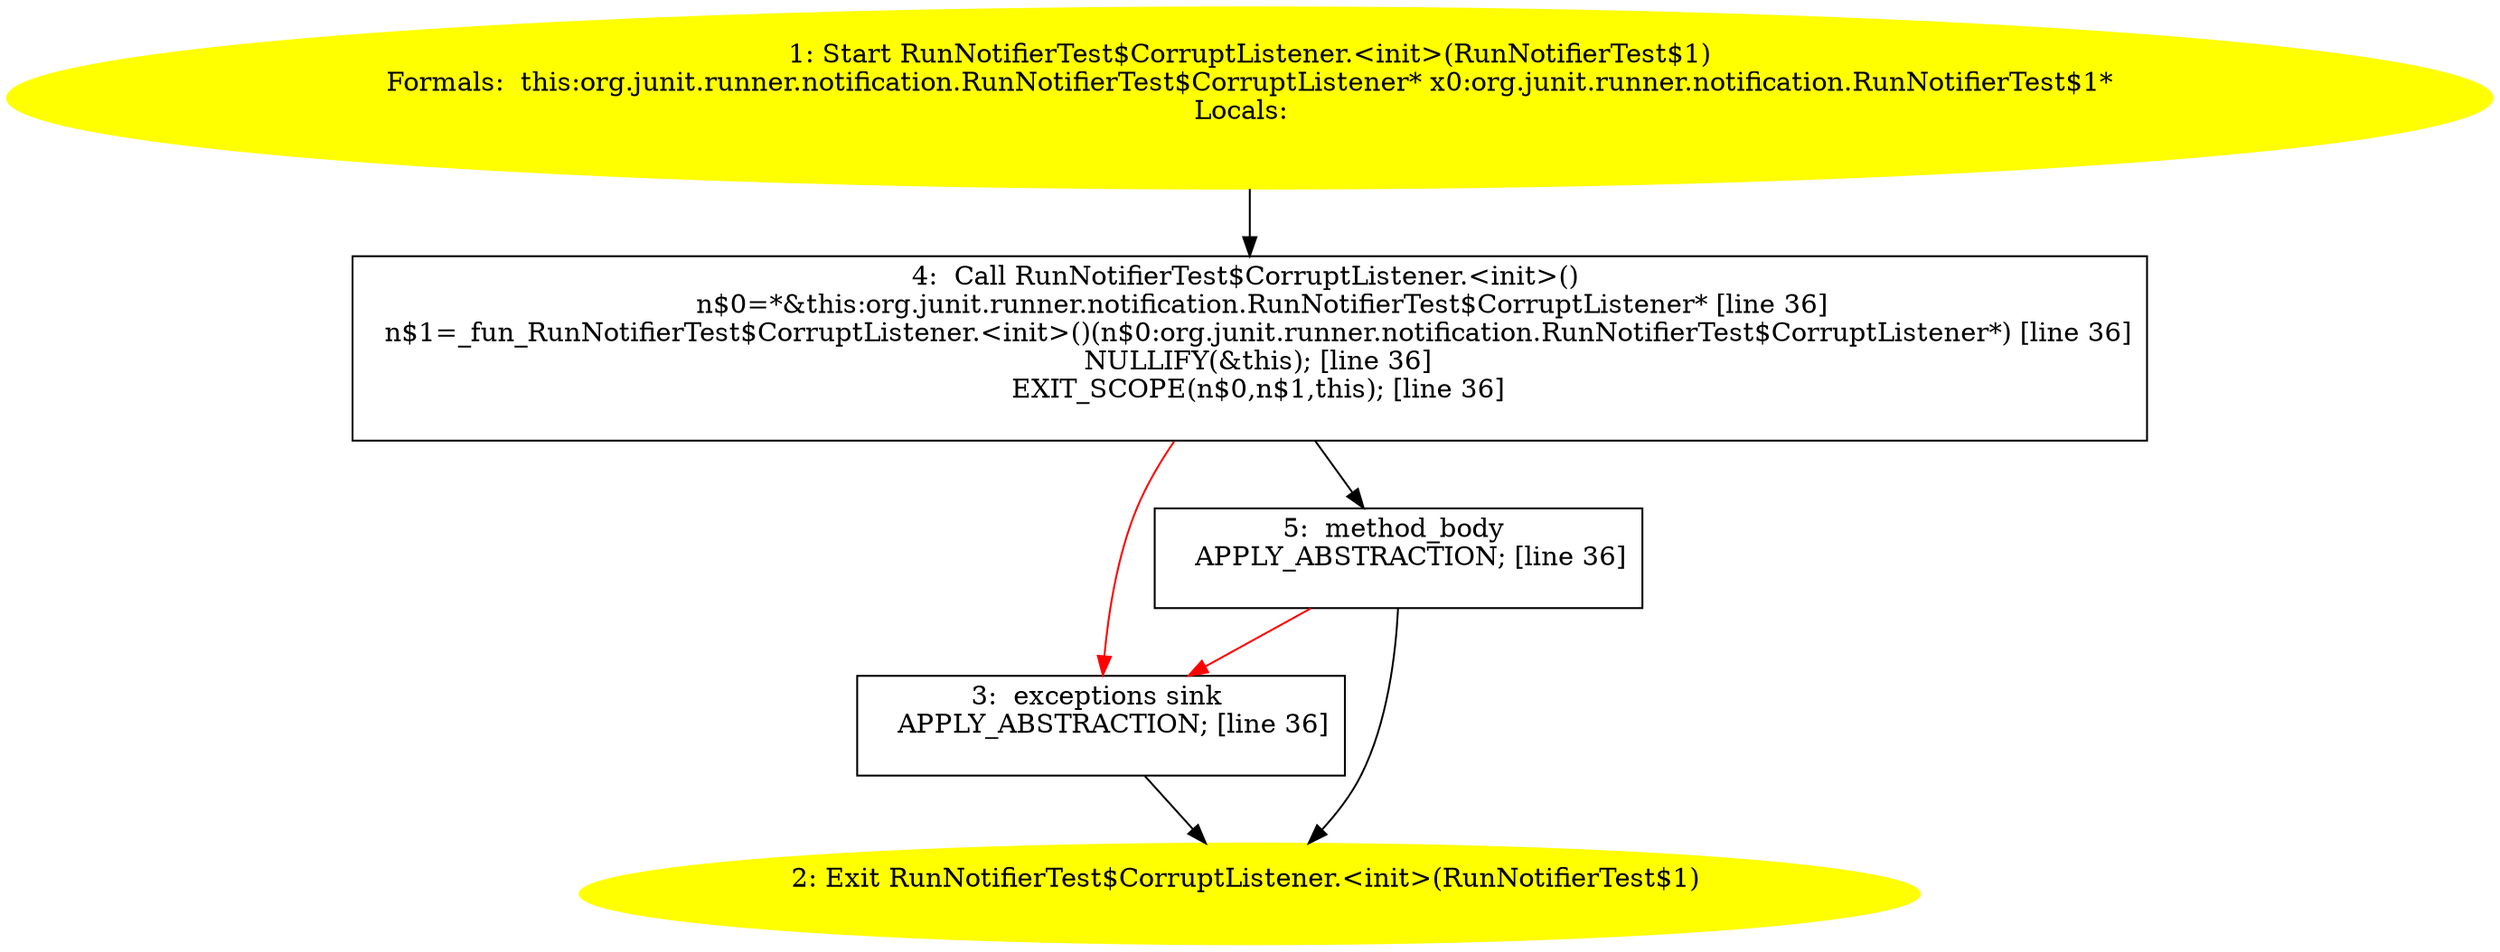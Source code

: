 /* @generated */
digraph cfg {
"org.junit.runner.notification.RunNotifierTest$CorruptListener.<init>(org.junit.runner.notification.R.e65d91fdbf0f1ddca85a29b1104dc7fd_1" [label="1: Start RunNotifierTest$CorruptListener.<init>(RunNotifierTest$1)\nFormals:  this:org.junit.runner.notification.RunNotifierTest$CorruptListener* x0:org.junit.runner.notification.RunNotifierTest$1*\nLocals:  \n  " color=yellow style=filled]
	

	 "org.junit.runner.notification.RunNotifierTest$CorruptListener.<init>(org.junit.runner.notification.R.e65d91fdbf0f1ddca85a29b1104dc7fd_1" -> "org.junit.runner.notification.RunNotifierTest$CorruptListener.<init>(org.junit.runner.notification.R.e65d91fdbf0f1ddca85a29b1104dc7fd_4" ;
"org.junit.runner.notification.RunNotifierTest$CorruptListener.<init>(org.junit.runner.notification.R.e65d91fdbf0f1ddca85a29b1104dc7fd_2" [label="2: Exit RunNotifierTest$CorruptListener.<init>(RunNotifierTest$1) \n  " color=yellow style=filled]
	

"org.junit.runner.notification.RunNotifierTest$CorruptListener.<init>(org.junit.runner.notification.R.e65d91fdbf0f1ddca85a29b1104dc7fd_3" [label="3:  exceptions sink \n   APPLY_ABSTRACTION; [line 36]\n " shape="box"]
	

	 "org.junit.runner.notification.RunNotifierTest$CorruptListener.<init>(org.junit.runner.notification.R.e65d91fdbf0f1ddca85a29b1104dc7fd_3" -> "org.junit.runner.notification.RunNotifierTest$CorruptListener.<init>(org.junit.runner.notification.R.e65d91fdbf0f1ddca85a29b1104dc7fd_2" ;
"org.junit.runner.notification.RunNotifierTest$CorruptListener.<init>(org.junit.runner.notification.R.e65d91fdbf0f1ddca85a29b1104dc7fd_4" [label="4:  Call RunNotifierTest$CorruptListener.<init>() \n   n$0=*&this:org.junit.runner.notification.RunNotifierTest$CorruptListener* [line 36]\n  n$1=_fun_RunNotifierTest$CorruptListener.<init>()(n$0:org.junit.runner.notification.RunNotifierTest$CorruptListener*) [line 36]\n  NULLIFY(&this); [line 36]\n  EXIT_SCOPE(n$0,n$1,this); [line 36]\n " shape="box"]
	

	 "org.junit.runner.notification.RunNotifierTest$CorruptListener.<init>(org.junit.runner.notification.R.e65d91fdbf0f1ddca85a29b1104dc7fd_4" -> "org.junit.runner.notification.RunNotifierTest$CorruptListener.<init>(org.junit.runner.notification.R.e65d91fdbf0f1ddca85a29b1104dc7fd_5" ;
	 "org.junit.runner.notification.RunNotifierTest$CorruptListener.<init>(org.junit.runner.notification.R.e65d91fdbf0f1ddca85a29b1104dc7fd_4" -> "org.junit.runner.notification.RunNotifierTest$CorruptListener.<init>(org.junit.runner.notification.R.e65d91fdbf0f1ddca85a29b1104dc7fd_3" [color="red" ];
"org.junit.runner.notification.RunNotifierTest$CorruptListener.<init>(org.junit.runner.notification.R.e65d91fdbf0f1ddca85a29b1104dc7fd_5" [label="5:  method_body \n   APPLY_ABSTRACTION; [line 36]\n " shape="box"]
	

	 "org.junit.runner.notification.RunNotifierTest$CorruptListener.<init>(org.junit.runner.notification.R.e65d91fdbf0f1ddca85a29b1104dc7fd_5" -> "org.junit.runner.notification.RunNotifierTest$CorruptListener.<init>(org.junit.runner.notification.R.e65d91fdbf0f1ddca85a29b1104dc7fd_2" ;
	 "org.junit.runner.notification.RunNotifierTest$CorruptListener.<init>(org.junit.runner.notification.R.e65d91fdbf0f1ddca85a29b1104dc7fd_5" -> "org.junit.runner.notification.RunNotifierTest$CorruptListener.<init>(org.junit.runner.notification.R.e65d91fdbf0f1ddca85a29b1104dc7fd_3" [color="red" ];
}
